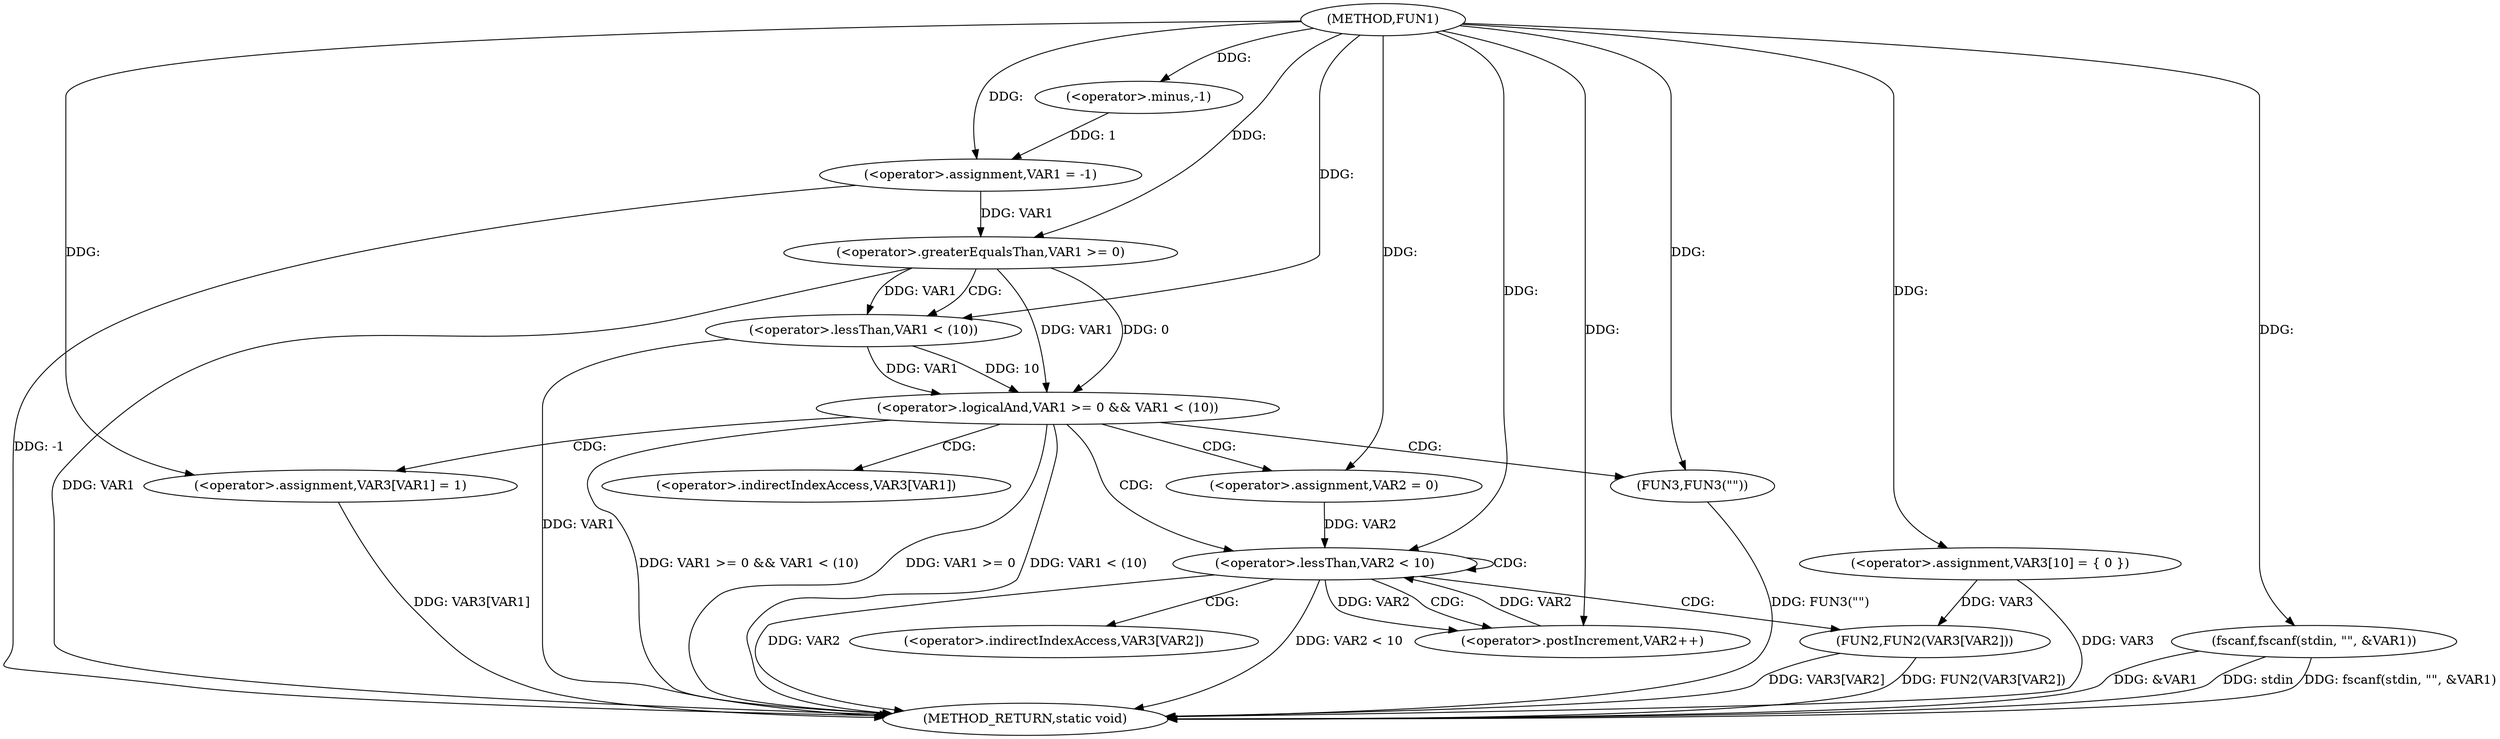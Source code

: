 digraph FUN1 {  
"1000100" [label = "(METHOD,FUN1)" ]
"1000149" [label = "(METHOD_RETURN,static void)" ]
"1000103" [label = "(<operator>.assignment,VAR1 = -1)" ]
"1000105" [label = "(<operator>.minus,-1)" ]
"1000107" [label = "(fscanf,fscanf(stdin, \"\", &VAR1))" ]
"1000115" [label = "(<operator>.assignment,VAR3[10] = { 0 })" ]
"1000118" [label = "(<operator>.logicalAnd,VAR1 >= 0 && VAR1 < (10))" ]
"1000119" [label = "(<operator>.greaterEqualsThan,VAR1 >= 0)" ]
"1000122" [label = "(<operator>.lessThan,VAR1 < (10))" ]
"1000126" [label = "(<operator>.assignment,VAR3[VAR1] = 1)" ]
"1000132" [label = "(<operator>.assignment,VAR2 = 0)" ]
"1000135" [label = "(<operator>.lessThan,VAR2 < 10)" ]
"1000138" [label = "(<operator>.postIncrement,VAR2++)" ]
"1000141" [label = "(FUN2,FUN2(VAR3[VAR2]))" ]
"1000147" [label = "(FUN3,FUN3(\"\"))" ]
"1000127" [label = "(<operator>.indirectIndexAccess,VAR3[VAR1])" ]
"1000142" [label = "(<operator>.indirectIndexAccess,VAR3[VAR2])" ]
  "1000141" -> "1000149"  [ label = "DDG: VAR3[VAR2]"] 
  "1000107" -> "1000149"  [ label = "DDG: stdin"] 
  "1000107" -> "1000149"  [ label = "DDG: fscanf(stdin, \"\", &VAR1)"] 
  "1000103" -> "1000149"  [ label = "DDG: -1"] 
  "1000126" -> "1000149"  [ label = "DDG: VAR3[VAR1]"] 
  "1000118" -> "1000149"  [ label = "DDG: VAR1 >= 0 && VAR1 < (10)"] 
  "1000118" -> "1000149"  [ label = "DDG: VAR1 >= 0"] 
  "1000122" -> "1000149"  [ label = "DDG: VAR1"] 
  "1000141" -> "1000149"  [ label = "DDG: FUN2(VAR3[VAR2])"] 
  "1000135" -> "1000149"  [ label = "DDG: VAR2 < 10"] 
  "1000107" -> "1000149"  [ label = "DDG: &VAR1"] 
  "1000119" -> "1000149"  [ label = "DDG: VAR1"] 
  "1000135" -> "1000149"  [ label = "DDG: VAR2"] 
  "1000118" -> "1000149"  [ label = "DDG: VAR1 < (10)"] 
  "1000147" -> "1000149"  [ label = "DDG: FUN3(\"\")"] 
  "1000115" -> "1000149"  [ label = "DDG: VAR3"] 
  "1000105" -> "1000103"  [ label = "DDG: 1"] 
  "1000100" -> "1000103"  [ label = "DDG: "] 
  "1000100" -> "1000105"  [ label = "DDG: "] 
  "1000100" -> "1000107"  [ label = "DDG: "] 
  "1000100" -> "1000115"  [ label = "DDG: "] 
  "1000119" -> "1000118"  [ label = "DDG: VAR1"] 
  "1000119" -> "1000118"  [ label = "DDG: 0"] 
  "1000103" -> "1000119"  [ label = "DDG: VAR1"] 
  "1000100" -> "1000119"  [ label = "DDG: "] 
  "1000122" -> "1000118"  [ label = "DDG: VAR1"] 
  "1000122" -> "1000118"  [ label = "DDG: 10"] 
  "1000119" -> "1000122"  [ label = "DDG: VAR1"] 
  "1000100" -> "1000122"  [ label = "DDG: "] 
  "1000100" -> "1000126"  [ label = "DDG: "] 
  "1000100" -> "1000132"  [ label = "DDG: "] 
  "1000138" -> "1000135"  [ label = "DDG: VAR2"] 
  "1000132" -> "1000135"  [ label = "DDG: VAR2"] 
  "1000100" -> "1000135"  [ label = "DDG: "] 
  "1000135" -> "1000138"  [ label = "DDG: VAR2"] 
  "1000100" -> "1000138"  [ label = "DDG: "] 
  "1000115" -> "1000141"  [ label = "DDG: VAR3"] 
  "1000100" -> "1000147"  [ label = "DDG: "] 
  "1000118" -> "1000132"  [ label = "CDG: "] 
  "1000118" -> "1000147"  [ label = "CDG: "] 
  "1000118" -> "1000135"  [ label = "CDG: "] 
  "1000118" -> "1000127"  [ label = "CDG: "] 
  "1000118" -> "1000126"  [ label = "CDG: "] 
  "1000119" -> "1000122"  [ label = "CDG: "] 
  "1000135" -> "1000142"  [ label = "CDG: "] 
  "1000135" -> "1000141"  [ label = "CDG: "] 
  "1000135" -> "1000135"  [ label = "CDG: "] 
  "1000135" -> "1000138"  [ label = "CDG: "] 
}
